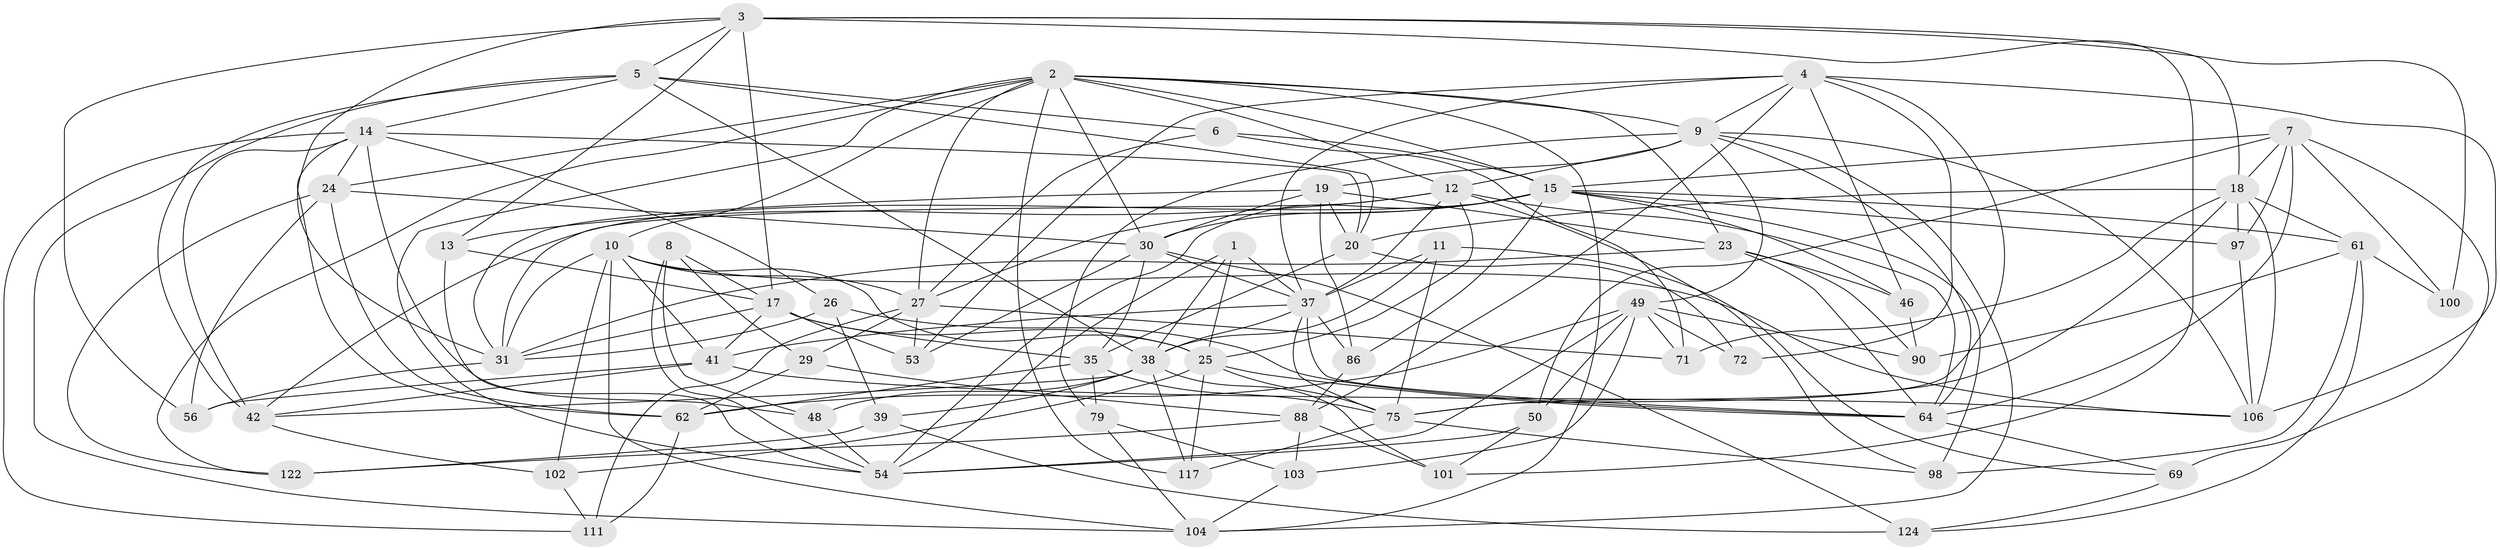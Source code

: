 // original degree distribution, {4: 1.0}
// Generated by graph-tools (version 1.1) at 2025/16/03/09/25 04:16:41]
// undirected, 63 vertices, 186 edges
graph export_dot {
graph [start="1"]
  node [color=gray90,style=filled];
  1;
  2 [super="+47+51"];
  3 [super="+89"];
  4 [super="+40"];
  5 [super="+28+33"];
  6;
  7 [super="+44+60"];
  8;
  9 [super="+77+16"];
  10 [super="+70"];
  11;
  12 [super="+65"];
  13;
  14 [super="+121+109"];
  15 [super="+22+21+92"];
  17 [super="+36"];
  18 [super="+80+58"];
  19 [super="+99"];
  20 [super="+126"];
  23 [super="+52"];
  24 [super="+34"];
  25 [super="+43"];
  26;
  27 [super="+32+118"];
  29;
  30 [super="+112"];
  31 [super="+95+125"];
  35 [super="+57"];
  37 [super="+81+78"];
  38 [super="+73+66"];
  39;
  41 [super="+55"];
  42 [super="+82"];
  46;
  48;
  49 [super="+114+68"];
  50;
  53;
  54 [super="+63"];
  56;
  61 [super="+110"];
  62 [super="+108"];
  64 [super="+83+113"];
  69;
  71;
  72;
  75 [super="+105+119"];
  79;
  86;
  88 [super="+96"];
  90;
  97;
  98;
  100;
  101;
  102;
  103;
  104 [super="+116"];
  106 [super="+115"];
  111;
  117;
  122;
  124;
  1 -- 38;
  1 -- 25;
  1 -- 54;
  1 -- 37;
  2 -- 23;
  2 -- 24;
  2 -- 9;
  2 -- 15;
  2 -- 30;
  2 -- 104;
  2 -- 10;
  2 -- 117;
  2 -- 54;
  2 -- 122;
  2 -- 27;
  2 -- 12;
  3 -- 13;
  3 -- 101;
  3 -- 17;
  3 -- 18;
  3 -- 100;
  3 -- 5;
  3 -- 56;
  3 -- 31;
  4 -- 53;
  4 -- 88;
  4 -- 72 [weight=2];
  4 -- 37;
  4 -- 9 [weight=2];
  4 -- 106;
  4 -- 75;
  4 -- 46;
  5 -- 6;
  5 -- 14;
  5 -- 38 [weight=2];
  5 -- 104;
  5 -- 20;
  5 -- 42;
  6 -- 71;
  6 -- 27;
  6 -- 15;
  7 -- 100 [weight=2];
  7 -- 64;
  7 -- 97;
  7 -- 18;
  7 -- 50;
  7 -- 69;
  7 -- 15;
  8 -- 29;
  8 -- 48;
  8 -- 54;
  8 -- 17;
  9 -- 49;
  9 -- 79;
  9 -- 104;
  9 -- 64;
  9 -- 19;
  9 -- 106;
  9 -- 12;
  10 -- 25;
  10 -- 27;
  10 -- 106;
  10 -- 102;
  10 -- 104;
  10 -- 41;
  10 -- 31;
  11 -- 69;
  11 -- 37;
  11 -- 75;
  11 -- 38;
  12 -- 98;
  12 -- 25;
  12 -- 64;
  12 -- 37;
  12 -- 13;
  12 -- 31;
  13 -- 54;
  13 -- 17;
  14 -- 42;
  14 -- 48;
  14 -- 20;
  14 -- 62;
  14 -- 26;
  14 -- 111;
  14 -- 24;
  15 -- 97;
  15 -- 86;
  15 -- 98;
  15 -- 46;
  15 -- 54;
  15 -- 42;
  15 -- 27;
  15 -- 61;
  15 -- 30;
  17 -- 41;
  17 -- 25;
  17 -- 35;
  17 -- 53;
  17 -- 31;
  18 -- 20;
  18 -- 71;
  18 -- 75;
  18 -- 97;
  18 -- 106;
  18 -- 61;
  19 -- 86;
  19 -- 20;
  19 -- 30;
  19 -- 31;
  19 -- 23;
  20 -- 35;
  20 -- 72;
  23 -- 46;
  23 -- 90;
  23 -- 64;
  23 -- 31;
  24 -- 62;
  24 -- 30;
  24 -- 56;
  24 -- 122;
  25 -- 75;
  25 -- 117;
  25 -- 102;
  25 -- 64;
  26 -- 39;
  26 -- 64;
  26 -- 31;
  27 -- 53;
  27 -- 29;
  27 -- 71;
  27 -- 111;
  29 -- 62;
  29 -- 88;
  30 -- 53;
  30 -- 35;
  30 -- 37;
  30 -- 124;
  31 -- 56;
  35 -- 79;
  35 -- 62;
  35 -- 75;
  37 -- 64;
  37 -- 41;
  37 -- 75;
  37 -- 38;
  37 -- 86;
  38 -- 48;
  38 -- 117;
  38 -- 101;
  38 -- 42;
  38 -- 39;
  39 -- 124;
  39 -- 122;
  41 -- 42;
  41 -- 56;
  41 -- 106;
  42 -- 102;
  46 -- 90;
  48 -- 54;
  49 -- 90;
  49 -- 54;
  49 -- 62;
  49 -- 103;
  49 -- 72;
  49 -- 50;
  49 -- 71;
  50 -- 101;
  50 -- 54;
  61 -- 100;
  61 -- 124;
  61 -- 98;
  61 -- 90;
  62 -- 111;
  64 -- 69;
  69 -- 124;
  75 -- 98;
  75 -- 117;
  79 -- 104;
  79 -- 103;
  86 -- 88;
  88 -- 103;
  88 -- 122;
  88 -- 101;
  97 -- 106;
  102 -- 111;
  103 -- 104;
}
